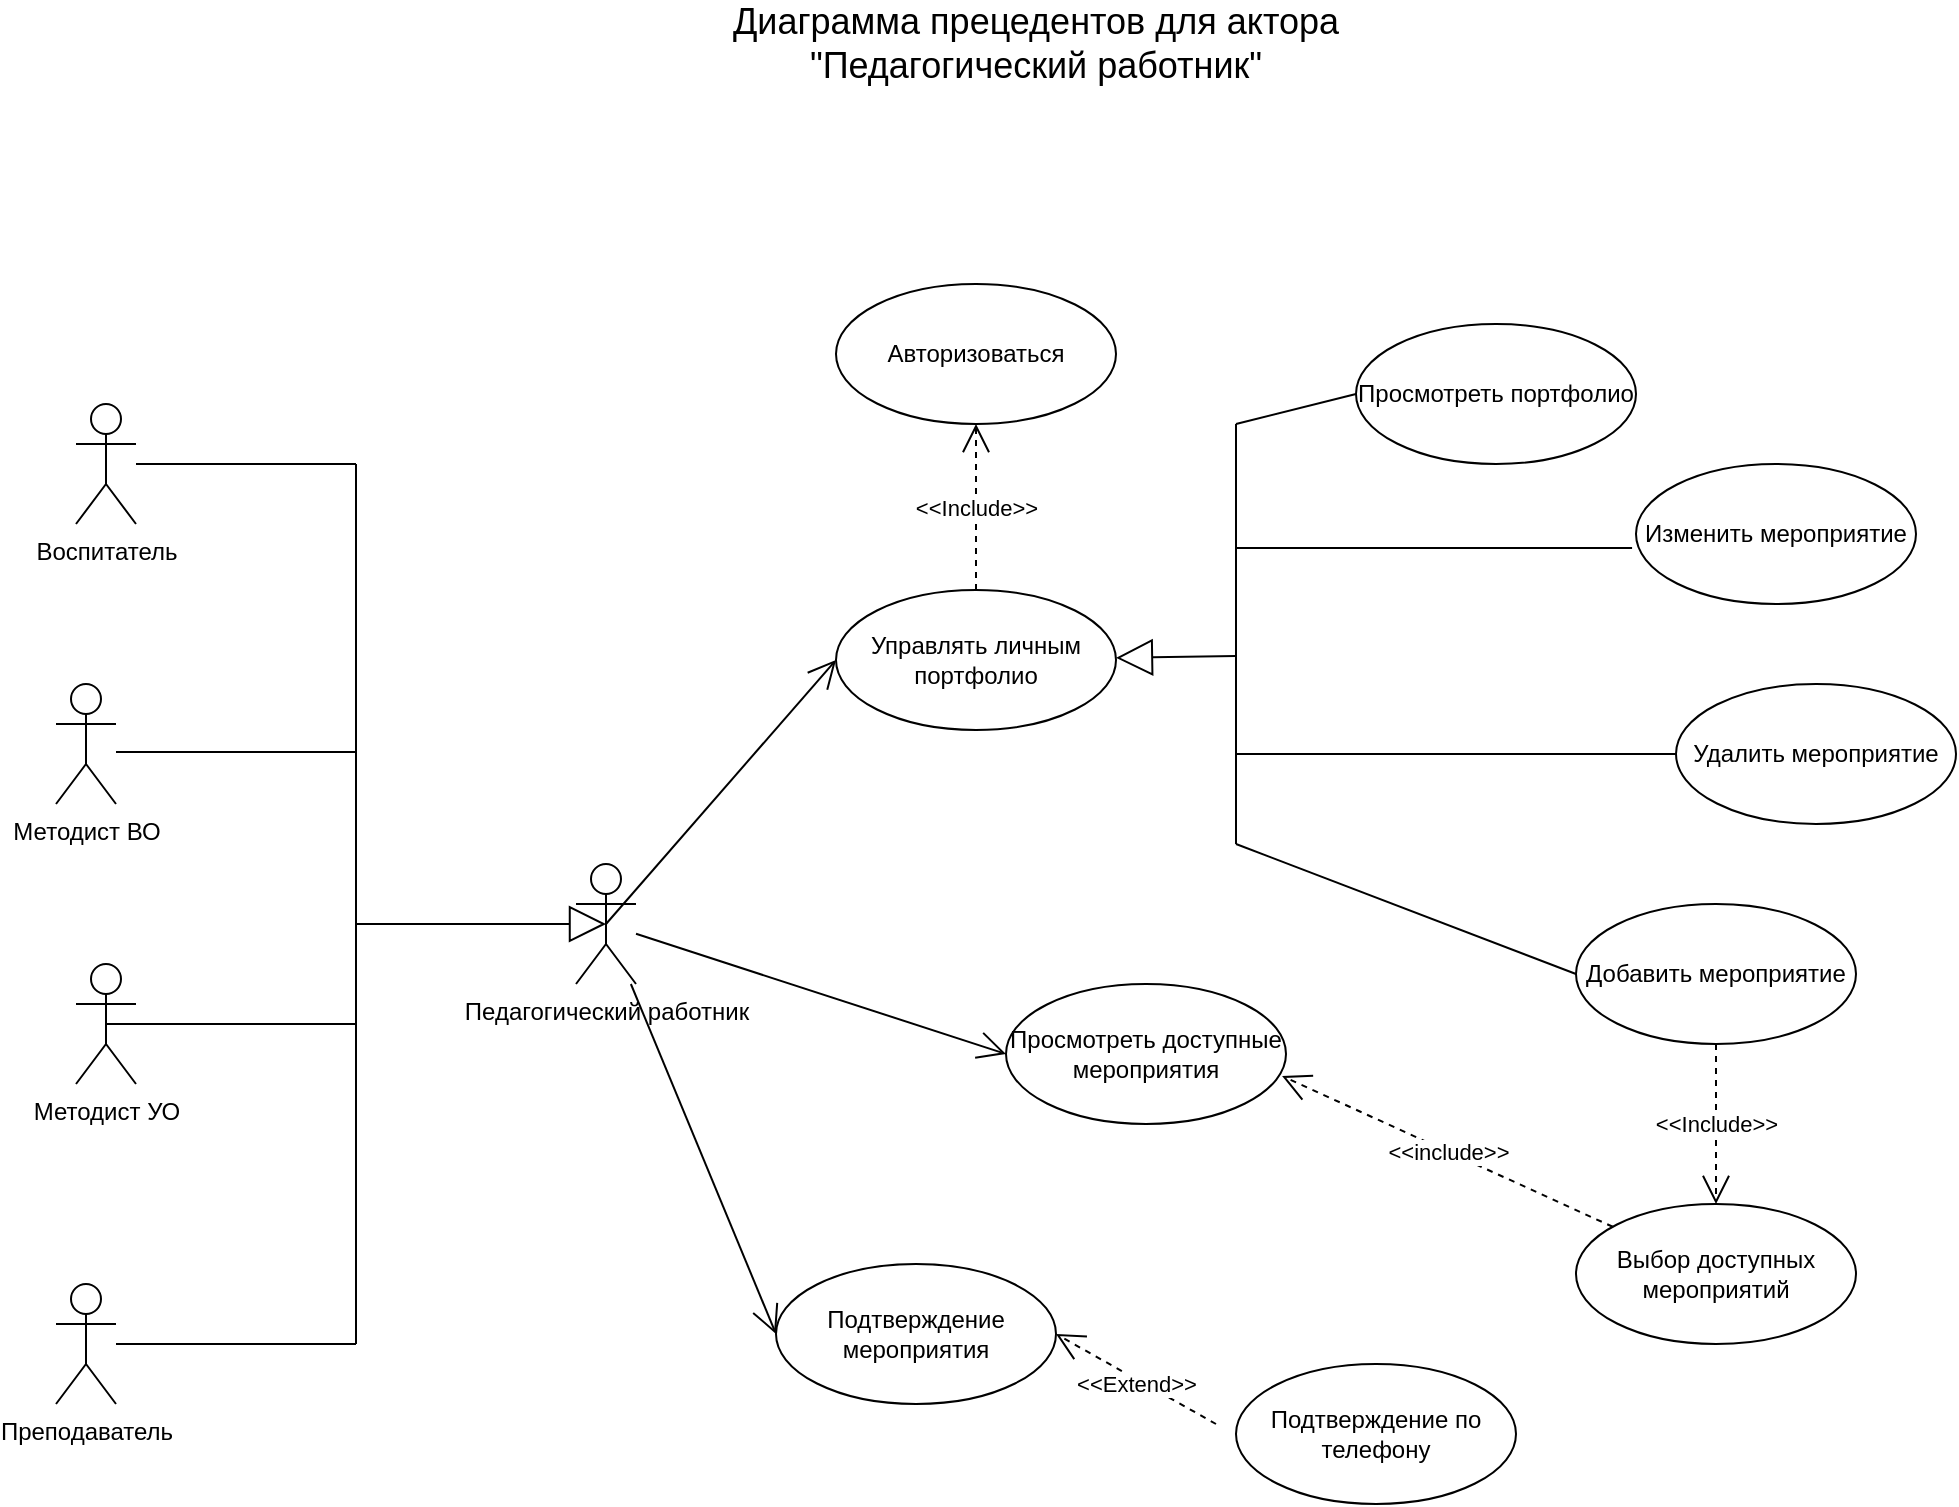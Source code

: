 <mxfile version="14.6.6" type="github">
  <diagram name="Page-1" id="e7e014a7-5840-1c2e-5031-d8a46d1fe8dd">
    <mxGraphModel dx="1422" dy="762" grid="1" gridSize="10" guides="1" tooltips="1" connect="1" arrows="1" fold="1" page="1" pageScale="1" pageWidth="1169" pageHeight="826" background="#ffffff" math="0" shadow="0">
      <root>
        <mxCell id="0" />
        <mxCell id="1" parent="0" />
        <mxCell id="PX3ZhRExymHSyqCVtORz-41" value="&lt;div&gt;Воспитатель&lt;/div&gt;" style="shape=umlActor;verticalLabelPosition=bottom;verticalAlign=top;html=1;" parent="1" vertex="1">
          <mxGeometry x="120" y="250" width="30" height="60" as="geometry" />
        </mxCell>
        <mxCell id="PX3ZhRExymHSyqCVtORz-42" value="&lt;div&gt;Педагогический работник&lt;/div&gt;&lt;div&gt;&lt;br&gt;&lt;/div&gt;" style="shape=umlActor;verticalLabelPosition=bottom;verticalAlign=top;html=1;" parent="1" vertex="1">
          <mxGeometry x="370" y="480" width="30" height="60" as="geometry" />
        </mxCell>
        <mxCell id="PX3ZhRExymHSyqCVtORz-43" value="&lt;div&gt;Преподаватель&lt;/div&gt;&lt;div&gt;&lt;br&gt;&lt;/div&gt;" style="shape=umlActor;verticalLabelPosition=bottom;verticalAlign=top;html=1;" parent="1" vertex="1">
          <mxGeometry x="110" y="690" width="30" height="60" as="geometry" />
        </mxCell>
        <mxCell id="PX3ZhRExymHSyqCVtORz-50" value="Методист УО" style="shape=umlActor;verticalLabelPosition=bottom;verticalAlign=top;html=1;" parent="1" vertex="1">
          <mxGeometry x="120" y="530" width="30" height="60" as="geometry" />
        </mxCell>
        <mxCell id="PX3ZhRExymHSyqCVtORz-51" value="Методист ВО" style="shape=umlActor;verticalLabelPosition=bottom;verticalAlign=top;html=1;" parent="1" vertex="1">
          <mxGeometry x="110" y="390" width="30" height="60" as="geometry" />
        </mxCell>
        <mxCell id="PX3ZhRExymHSyqCVtORz-54" value="" style="endArrow=none;html=1;" parent="1" edge="1">
          <mxGeometry width="50" height="50" relative="1" as="geometry">
            <mxPoint x="260" y="720" as="sourcePoint" />
            <mxPoint x="260" y="280" as="targetPoint" />
          </mxGeometry>
        </mxCell>
        <mxCell id="PX3ZhRExymHSyqCVtORz-55" value="" style="endArrow=block;endSize=16;endFill=0;html=1;entryX=0.5;entryY=0.5;entryDx=0;entryDy=0;entryPerimeter=0;" parent="1" target="PX3ZhRExymHSyqCVtORz-42" edge="1">
          <mxGeometry x="-0.04" y="60" width="160" relative="1" as="geometry">
            <mxPoint x="260" y="510" as="sourcePoint" />
            <mxPoint x="780" y="590" as="targetPoint" />
            <mxPoint as="offset" />
          </mxGeometry>
        </mxCell>
        <mxCell id="PX3ZhRExymHSyqCVtORz-56" value="" style="endArrow=none;html=1;" parent="1" edge="1">
          <mxGeometry width="50" height="50" relative="1" as="geometry">
            <mxPoint x="140" y="720" as="sourcePoint" />
            <mxPoint x="260" y="720" as="targetPoint" />
          </mxGeometry>
        </mxCell>
        <mxCell id="PX3ZhRExymHSyqCVtORz-57" value="" style="endArrow=none;html=1;exitX=0.5;exitY=0.5;exitDx=0;exitDy=0;exitPerimeter=0;" parent="1" source="PX3ZhRExymHSyqCVtORz-50" edge="1">
          <mxGeometry width="50" height="50" relative="1" as="geometry">
            <mxPoint x="670" y="610" as="sourcePoint" />
            <mxPoint x="260" y="560" as="targetPoint" />
          </mxGeometry>
        </mxCell>
        <mxCell id="PX3ZhRExymHSyqCVtORz-58" value="" style="endArrow=none;html=1;" parent="1" edge="1">
          <mxGeometry width="50" height="50" relative="1" as="geometry">
            <mxPoint x="140" y="424" as="sourcePoint" />
            <mxPoint x="260" y="424" as="targetPoint" />
          </mxGeometry>
        </mxCell>
        <mxCell id="PX3ZhRExymHSyqCVtORz-59" value="" style="endArrow=none;html=1;" parent="1" source="PX3ZhRExymHSyqCVtORz-41" edge="1">
          <mxGeometry width="50" height="50" relative="1" as="geometry">
            <mxPoint x="670" y="610" as="sourcePoint" />
            <mxPoint x="260" y="280" as="targetPoint" />
          </mxGeometry>
        </mxCell>
        <mxCell id="PX3ZhRExymHSyqCVtORz-60" value="Управлять личным портфолио" style="ellipse;whiteSpace=wrap;html=1;" parent="1" vertex="1">
          <mxGeometry x="500" y="343" width="140" height="70" as="geometry" />
        </mxCell>
        <mxCell id="PX3ZhRExymHSyqCVtORz-61" value="" style="endArrow=open;endFill=1;endSize=12;html=1;exitX=0.5;exitY=0.5;exitDx=0;exitDy=0;exitPerimeter=0;entryX=0;entryY=0.5;entryDx=0;entryDy=0;" parent="1" source="PX3ZhRExymHSyqCVtORz-42" target="PX3ZhRExymHSyqCVtORz-60" edge="1">
          <mxGeometry width="160" relative="1" as="geometry">
            <mxPoint x="620" y="590" as="sourcePoint" />
            <mxPoint x="780" y="590" as="targetPoint" />
          </mxGeometry>
        </mxCell>
        <mxCell id="PX3ZhRExymHSyqCVtORz-62" value="Просмотреть доступные мероприятия" style="ellipse;whiteSpace=wrap;html=1;" parent="1" vertex="1">
          <mxGeometry x="585" y="540" width="140" height="70" as="geometry" />
        </mxCell>
        <mxCell id="PX3ZhRExymHSyqCVtORz-63" value="&lt;div&gt;Подтверждение&lt;/div&gt;&lt;div&gt;мероприятия&lt;br&gt;&lt;/div&gt;" style="ellipse;whiteSpace=wrap;html=1;" parent="1" vertex="1">
          <mxGeometry x="470" y="680" width="140" height="70" as="geometry" />
        </mxCell>
        <mxCell id="PX3ZhRExymHSyqCVtORz-64" value="" style="endArrow=open;endFill=1;endSize=12;html=1;entryX=0;entryY=0.5;entryDx=0;entryDy=0;" parent="1" source="PX3ZhRExymHSyqCVtORz-42" target="PX3ZhRExymHSyqCVtORz-63" edge="1">
          <mxGeometry width="160" relative="1" as="geometry">
            <mxPoint x="620" y="590" as="sourcePoint" />
            <mxPoint x="780" y="590" as="targetPoint" />
          </mxGeometry>
        </mxCell>
        <mxCell id="PX3ZhRExymHSyqCVtORz-65" value="" style="endArrow=open;endFill=1;endSize=12;html=1;entryX=0;entryY=0.5;entryDx=0;entryDy=0;" parent="1" source="PX3ZhRExymHSyqCVtORz-42" target="PX3ZhRExymHSyqCVtORz-62" edge="1">
          <mxGeometry width="160" relative="1" as="geometry">
            <mxPoint x="620" y="590" as="sourcePoint" />
            <mxPoint x="780" y="590" as="targetPoint" />
          </mxGeometry>
        </mxCell>
        <mxCell id="PX3ZhRExymHSyqCVtORz-66" value="Добавить мероприятие" style="ellipse;whiteSpace=wrap;html=1;" parent="1" vertex="1">
          <mxGeometry x="870" y="500" width="140" height="70" as="geometry" />
        </mxCell>
        <mxCell id="PX3ZhRExymHSyqCVtORz-67" value="Изменить мероприятие" style="ellipse;whiteSpace=wrap;html=1;" parent="1" vertex="1">
          <mxGeometry x="900" y="280" width="140" height="70" as="geometry" />
        </mxCell>
        <mxCell id="PX3ZhRExymHSyqCVtORz-68" value="Удалить мероприятие" style="ellipse;whiteSpace=wrap;html=1;" parent="1" vertex="1">
          <mxGeometry x="920" y="390" width="140" height="70" as="geometry" />
        </mxCell>
        <mxCell id="PX3ZhRExymHSyqCVtORz-73" value="&amp;lt;&amp;lt;Include&amp;gt;&amp;gt;" style="endArrow=open;endSize=12;dashed=1;html=1;" parent="1" source="PX3ZhRExymHSyqCVtORz-66" target="PX3ZhRExymHSyqCVtORz-74" edge="1">
          <mxGeometry width="160" relative="1" as="geometry">
            <mxPoint x="620" y="590" as="sourcePoint" />
            <mxPoint x="780" y="590" as="targetPoint" />
          </mxGeometry>
        </mxCell>
        <mxCell id="PX3ZhRExymHSyqCVtORz-74" value="Выбор доступных мероприятий" style="ellipse;whiteSpace=wrap;html=1;" parent="1" vertex="1">
          <mxGeometry x="870" y="650" width="140" height="70" as="geometry" />
        </mxCell>
        <mxCell id="PX3ZhRExymHSyqCVtORz-75" value="&amp;lt;&amp;lt;include&amp;gt;&amp;gt;" style="endArrow=open;endSize=12;dashed=1;html=1;entryX=0.986;entryY=0.657;entryDx=0;entryDy=0;entryPerimeter=0;" parent="1" source="PX3ZhRExymHSyqCVtORz-74" target="PX3ZhRExymHSyqCVtORz-62" edge="1">
          <mxGeometry width="160" relative="1" as="geometry">
            <mxPoint x="620" y="590" as="sourcePoint" />
            <mxPoint x="780" y="590" as="targetPoint" />
          </mxGeometry>
        </mxCell>
        <mxCell id="PX3ZhRExymHSyqCVtORz-77" value="Подтверждение по телефону" style="ellipse;whiteSpace=wrap;html=1;" parent="1" vertex="1">
          <mxGeometry x="700" y="730" width="140" height="70" as="geometry" />
        </mxCell>
        <mxCell id="PX3ZhRExymHSyqCVtORz-78" value="&amp;lt;&amp;lt;Extend&amp;gt;&amp;gt;" style="endArrow=open;endSize=12;dashed=1;html=1;entryX=1;entryY=0.5;entryDx=0;entryDy=0;" parent="1" target="PX3ZhRExymHSyqCVtORz-63" edge="1">
          <mxGeometry x="-0.027" y="2" width="160" relative="1" as="geometry">
            <mxPoint x="690" y="760" as="sourcePoint" />
            <mxPoint x="780" y="590" as="targetPoint" />
            <mxPoint as="offset" />
          </mxGeometry>
        </mxCell>
        <mxCell id="PX3ZhRExymHSyqCVtORz-81" value="Просмотреть портфолио" style="ellipse;whiteSpace=wrap;html=1;" parent="1" vertex="1">
          <mxGeometry x="760" y="210" width="140" height="70" as="geometry" />
        </mxCell>
        <mxCell id="PX3ZhRExymHSyqCVtORz-83" value="" style="endArrow=none;html=1;" parent="1" edge="1">
          <mxGeometry width="50" height="50" relative="1" as="geometry">
            <mxPoint x="700" y="470" as="sourcePoint" />
            <mxPoint x="700" y="260" as="targetPoint" />
          </mxGeometry>
        </mxCell>
        <mxCell id="PX3ZhRExymHSyqCVtORz-97" value="" style="endArrow=block;endSize=16;endFill=0;html=1;" parent="1" target="PX3ZhRExymHSyqCVtORz-60" edge="1">
          <mxGeometry x="0.459" y="67" width="160" relative="1" as="geometry">
            <mxPoint x="700" y="376" as="sourcePoint" />
            <mxPoint x="780" y="590" as="targetPoint" />
            <mxPoint as="offset" />
          </mxGeometry>
        </mxCell>
        <mxCell id="PX3ZhRExymHSyqCVtORz-98" value="" style="endArrow=none;html=1;entryX=0;entryY=0.5;entryDx=0;entryDy=0;" parent="1" target="PX3ZhRExymHSyqCVtORz-66" edge="1">
          <mxGeometry width="50" height="50" relative="1" as="geometry">
            <mxPoint x="700" y="470" as="sourcePoint" />
            <mxPoint x="720" y="560" as="targetPoint" />
          </mxGeometry>
        </mxCell>
        <mxCell id="PX3ZhRExymHSyqCVtORz-99" value="" style="endArrow=none;html=1;entryX=0;entryY=0.5;entryDx=0;entryDy=0;" parent="1" target="PX3ZhRExymHSyqCVtORz-68" edge="1">
          <mxGeometry width="50" height="50" relative="1" as="geometry">
            <mxPoint x="700" y="425" as="sourcePoint" />
            <mxPoint x="720" y="560" as="targetPoint" />
          </mxGeometry>
        </mxCell>
        <mxCell id="PX3ZhRExymHSyqCVtORz-100" value="" style="endArrow=none;html=1;entryX=-0.014;entryY=0.6;entryDx=0;entryDy=0;entryPerimeter=0;" parent="1" target="PX3ZhRExymHSyqCVtORz-67" edge="1">
          <mxGeometry width="50" height="50" relative="1" as="geometry">
            <mxPoint x="700" y="322" as="sourcePoint" />
            <mxPoint x="720" y="560" as="targetPoint" />
          </mxGeometry>
        </mxCell>
        <mxCell id="PX3ZhRExymHSyqCVtORz-101" value="" style="endArrow=none;html=1;entryX=0;entryY=0.5;entryDx=0;entryDy=0;" parent="1" target="PX3ZhRExymHSyqCVtORz-81" edge="1">
          <mxGeometry width="50" height="50" relative="1" as="geometry">
            <mxPoint x="700" y="260" as="sourcePoint" />
            <mxPoint x="720" y="560" as="targetPoint" />
          </mxGeometry>
        </mxCell>
        <mxCell id="ehP1PN1ER1FB-Wax1sHy-2" value="&lt;font style=&quot;font-size: 18px&quot;&gt;Диаграмма прецедентов для актора &quot;Педагогический работник&quot;&lt;/font&gt;" style="text;html=1;strokeColor=none;fillColor=none;align=center;verticalAlign=middle;whiteSpace=wrap;rounded=0;" vertex="1" parent="1">
          <mxGeometry x="410" y="60" width="380" height="20" as="geometry" />
        </mxCell>
        <mxCell id="ehP1PN1ER1FB-Wax1sHy-3" value="Авторизоваться" style="ellipse;whiteSpace=wrap;html=1;" vertex="1" parent="1">
          <mxGeometry x="500" y="190" width="140" height="70" as="geometry" />
        </mxCell>
        <mxCell id="ehP1PN1ER1FB-Wax1sHy-4" value="&amp;lt;&amp;lt;Include&amp;gt;&amp;gt;" style="endArrow=open;endSize=12;dashed=1;html=1;exitX=0.5;exitY=0;exitDx=0;exitDy=0;entryX=0.5;entryY=1;entryDx=0;entryDy=0;" edge="1" parent="1" source="PX3ZhRExymHSyqCVtORz-60" target="ehP1PN1ER1FB-Wax1sHy-3">
          <mxGeometry width="160" relative="1" as="geometry">
            <mxPoint x="470" y="300" as="sourcePoint" />
            <mxPoint x="470" y="380" as="targetPoint" />
          </mxGeometry>
        </mxCell>
      </root>
    </mxGraphModel>
  </diagram>
</mxfile>
